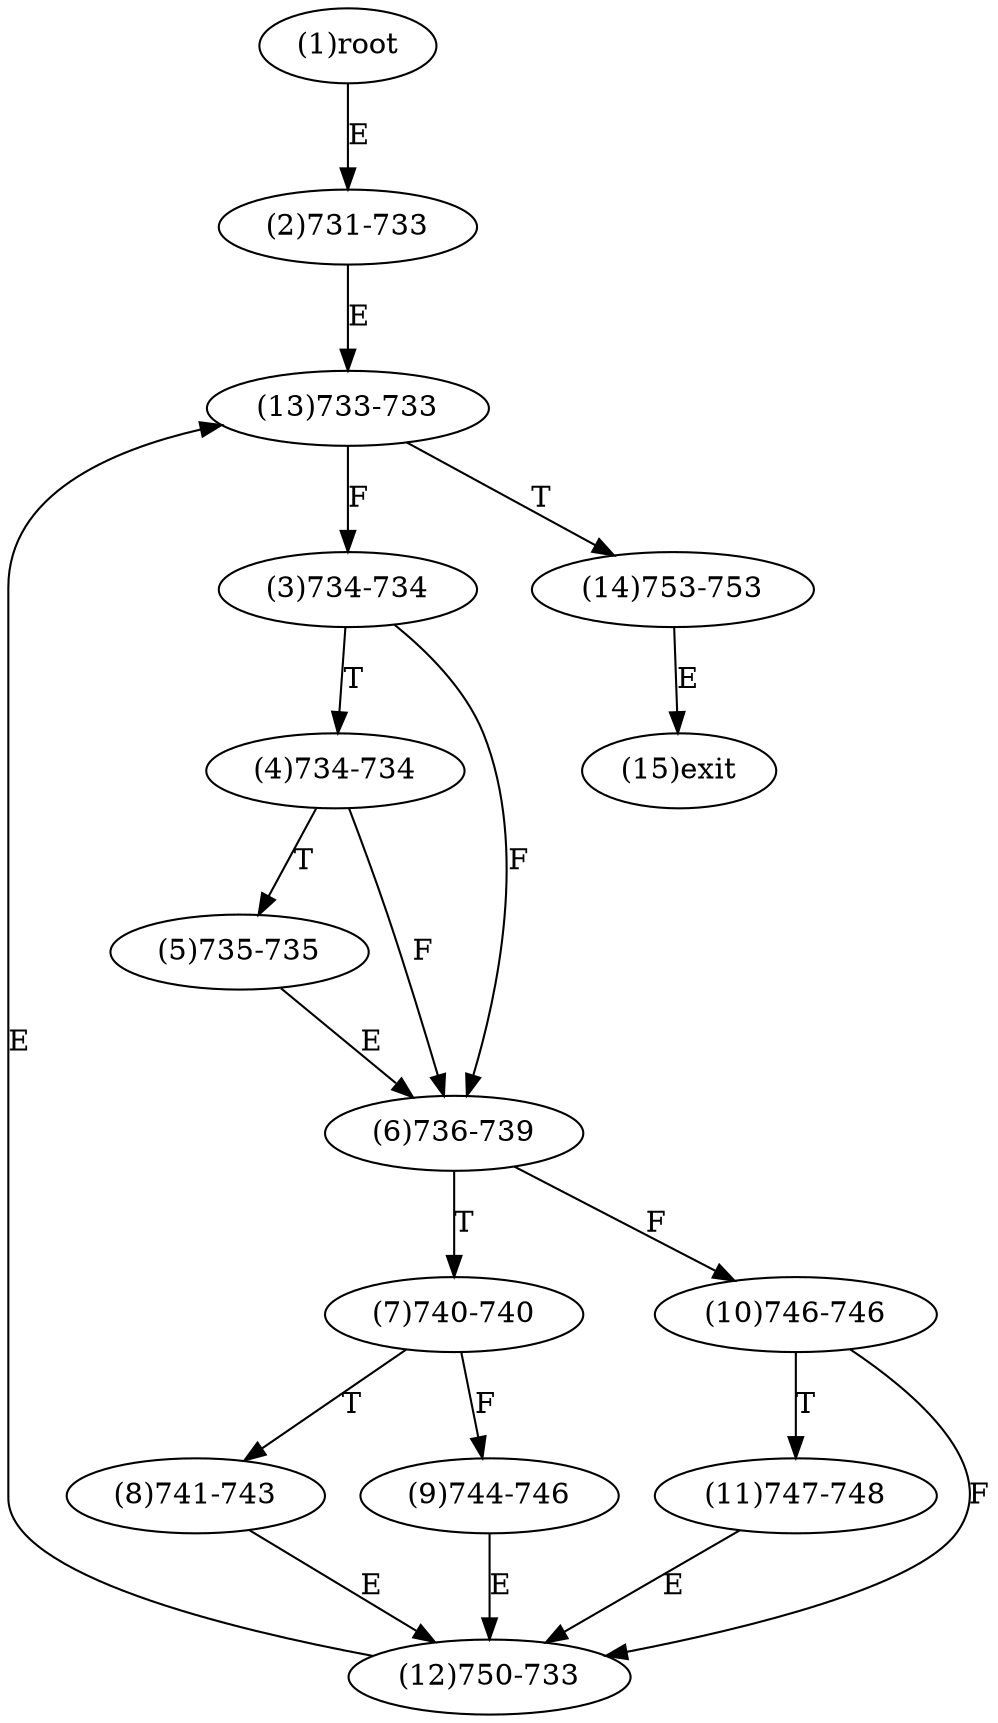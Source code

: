 digraph "" { 
1[ label="(1)root"];
2[ label="(2)731-733"];
3[ label="(3)734-734"];
4[ label="(4)734-734"];
5[ label="(5)735-735"];
6[ label="(6)736-739"];
7[ label="(7)740-740"];
8[ label="(8)741-743"];
9[ label="(9)744-746"];
10[ label="(10)746-746"];
11[ label="(11)747-748"];
12[ label="(12)750-733"];
13[ label="(13)733-733"];
14[ label="(14)753-753"];
15[ label="(15)exit"];
1->2[ label="E"];
2->13[ label="E"];
3->6[ label="F"];
3->4[ label="T"];
4->6[ label="F"];
4->5[ label="T"];
5->6[ label="E"];
6->10[ label="F"];
6->7[ label="T"];
7->9[ label="F"];
7->8[ label="T"];
8->12[ label="E"];
9->12[ label="E"];
10->12[ label="F"];
10->11[ label="T"];
11->12[ label="E"];
12->13[ label="E"];
13->3[ label="F"];
13->14[ label="T"];
14->15[ label="E"];
}